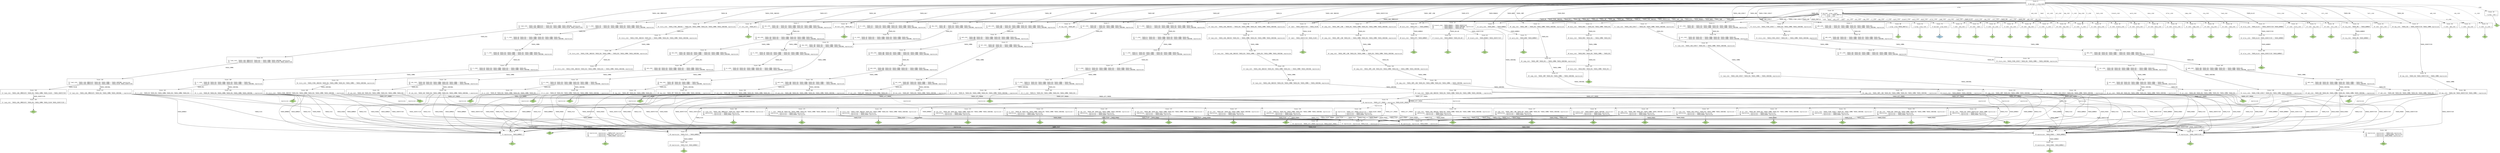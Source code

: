 // Generated by GNU Bison 3.8.2.
// Report bugs to <bug-bison@gnu.org>.
// Home page: <https://www.gnu.org/software/bison/>.

digraph "Step1/asm_parser.y"
{
  node [fontname = courier, shape = box, colorscheme = paired6]
  edge [fontname = courier]

  0 [label="State 0\n\l  0 $accept: • prog $end\l"]
  0 -> 1 [style=solid label="TOKEN_ADD"]
  0 -> 2 [style=solid label="TOKEN_SUB"]
  0 -> 3 [style=solid label="TOKEN_OR"]
  0 -> 4 [style=solid label="TOKEN_AND"]
  0 -> 5 [style=solid label="TOKEN_NOT"]
  0 -> 6 [style=solid label="TOKEN_XOR"]
  0 -> 7 [style=solid label="TOKEN_CMP"]
  0 -> 8 [style=solid label="TOKEN_RR"]
  0 -> 9 [style=solid label="TOKEN_RL"]
  0 -> 10 [style=solid label="TOKEN_BRANCH"]
  0 -> 11 [style=solid label="TOKEN_JUMP"]
  0 -> 12 [style=solid label="TOKEN_JUMP_LINK"]
  0 -> 13 [style=solid label="TOKEN_MOVE"]
  0 -> 14 [style=solid label="TOKEN_LOAD_DIRECT"]
  0 -> 15 [style=solid label="TOKEN_LOAD_IMMEDIATE"]
  0 -> 16 [style=solid label="TOKEN_LOAD_INDEXED"]
  0 -> 17 [style=solid label="TOKEN_STORE_DIRECT"]
  0 -> 18 [style=solid label="TOKEN_STORE_INDEXED"]
  0 -> 19 [style=solid label="TOKEN_RETI"]
  0 -> 20 [style=solid label="TOKEN_HALT"]
  0 -> 21 [style=solid label="TOKEN_NOP"]
  0 -> 22 [style=solid label="TOKEN_IDENTIFIER"]
  0 -> 23 [style=solid label="TOKEN_BYTE"]
  0 -> 24 [style=solid label="TOKEN_WORD"]
  0 -> 25 [style=solid label="TOKEN_ALLOC"]
  0 -> 26 [style=solid label="TOKEN_ORG"]
  0 -> 27 [style=solid label="TOKEN_EQU"]
  0 -> 28 [style=dashed label="prog"]
  0 -> 29 [style=dashed label="stmt"]
  0 -> 30 [style=dashed label="add_stmt"]
  0 -> 31 [style=dashed label="sub_stmt"]
  0 -> 32 [style=dashed label="or_stmt"]
  0 -> 33 [style=dashed label="and_stmt"]
  0 -> 34 [style=dashed label="xor_stmt"]
  0 -> 35 [style=dashed label="not_stmt"]
  0 -> 36 [style=dashed label="cmp_stmt"]
  0 -> 37 [style=dashed label="rr_stmt"]
  0 -> 38 [style=dashed label="rl_stmt"]
  0 -> 39 [style=dashed label="branch_stmt"]
  0 -> 40 [style=dashed label="move_stmt"]
  0 -> 41 [style=dashed label="jump_stmt"]
  0 -> 42 [style=dashed label="load_stmt"]
  0 -> 43 [style=dashed label="store_stmt"]
  0 -> 44 [style=dashed label="reti_stmt"]
  0 -> 45 [style=dashed label="halt_stmt"]
  0 -> 46 [style=dashed label="nop_stmt"]
  0 -> 47 [style=dashed label="byte_stmt"]
  0 -> 48 [style=dashed label="word_stmt"]
  0 -> 49 [style=dashed label="alloc_stmt"]
  0 -> 50 [style=dashed label="org_stmt"]
  0 -> 51 [style=dashed label="equ_stmt"]
  0 -> 52 [style=dashed label="label"]
  1 [label="State 1\n\l 27 add_stmt: TOKEN_ADD • TOKEN_REG TOKEN_COMMA TOKEN_REG TOKEN_COMMA TOKEN_REG\l 28         | TOKEN_ADD • TOKEN_REG TOKEN_COMMA TOKEN_REG TOKEN_COMMA TOKEN_CARDINAL expression\l"]
  1 -> 53 [style=solid label="TOKEN_REG"]
  2 [label="State 2\n\l 29 sub_stmt: TOKEN_SUB • TOKEN_REG TOKEN_COMMA TOKEN_REG TOKEN_COMMA TOKEN_REG\l 30         | TOKEN_SUB • TOKEN_REG TOKEN_COMMA TOKEN_REG TOKEN_COMMA TOKEN_CARDINAL expression\l"]
  2 -> 54 [style=solid label="TOKEN_REG"]
  3 [label="State 3\n\l 31 or_stmt: TOKEN_OR • TOKEN_REG TOKEN_COMMA TOKEN_REG TOKEN_COMMA TOKEN_REG\l 32        | TOKEN_OR • TOKEN_REG TOKEN_COMMA TOKEN_REG TOKEN_COMMA TOKEN_CARDINAL expression\l"]
  3 -> 55 [style=solid label="TOKEN_REG"]
  4 [label="State 4\n\l 33 and_stmt: TOKEN_AND • TOKEN_REG TOKEN_COMMA TOKEN_REG TOKEN_COMMA TOKEN_REG\l 34         | TOKEN_AND • TOKEN_REG TOKEN_COMMA TOKEN_REG TOKEN_COMMA TOKEN_CARDINAL expression\l"]
  4 -> 56 [style=solid label="TOKEN_REG"]
  5 [label="State 5\n\l 37 not_stmt: TOKEN_NOT • TOKEN_REG TOKEN_COMMA TOKEN_REG\l 38         | TOKEN_NOT • TOKEN_REG TOKEN_COMMA TOKEN_CARDINAL expression\l"]
  5 -> 57 [style=solid label="TOKEN_REG"]
  6 [label="State 6\n\l 35 xor_stmt: TOKEN_XOR • TOKEN_REG TOKEN_COMMA TOKEN_REG TOKEN_COMMA TOKEN_REG\l 36         | TOKEN_XOR • TOKEN_REG TOKEN_COMMA TOKEN_REG TOKEN_COMMA TOKEN_CARDINAL expression\l"]
  6 -> 58 [style=solid label="TOKEN_REG"]
  7 [label="State 7\n\l 39 cmp_stmt: TOKEN_CMP • TOKEN_REG TOKEN_COMMA TOKEN_REG\l 40         | TOKEN_CMP • TOKEN_REG TOKEN_COMMA TOKEN_CARDINAL expression\l"]
  7 -> 59 [style=solid label="TOKEN_REG"]
  8 [label="State 8\n\l 41 rr_stmt: TOKEN_RR • TOKEN_REG TOKEN_COMMA TOKEN_REG TOKEN_COMMA TOKEN_REG\l 42        | TOKEN_RR • TOKEN_REG TOKEN_COMMA TOKEN_REG TOKEN_COMMA TOKEN_CARDINAL expression\l"]
  8 -> 60 [style=solid label="TOKEN_REG"]
  9 [label="State 9\n\l 43 rl_stmt: TOKEN_RL • TOKEN_REG TOKEN_COMMA TOKEN_REG TOKEN_COMMA TOKEN_REG\l 44        | TOKEN_RL • TOKEN_REG TOKEN_COMMA TOKEN_REG TOKEN_COMMA TOKEN_CARDINAL expression\l"]
  9 -> 61 [style=solid label="TOKEN_REG"]
  10 [label="State 10\n\l 45 branch_stmt: TOKEN_BRANCH • TOKEN_IDENTIFIER\l 46            | TOKEN_BRANCH • TOKEN_CARDINAL expression\l 47            | TOKEN_BRANCH • TOKEN_DOLLAR\l"]
  10 -> 62 [style=solid label="TOKEN_IDENTIFIER"]
  10 -> 63 [style=solid label="TOKEN_CARDINAL"]
  10 -> 64 [style=solid label="TOKEN_DOLLAR"]
  11 [label="State 11\n\l 49 jump_stmt: TOKEN_JUMP • TOKEN_REG TOKEN_COMMA TOKEN_CARDINAL expression\l"]
  11 -> 65 [style=solid label="TOKEN_REG"]
  12 [label="State 12\n\l 50 jump_stmt: TOKEN_JUMP_LINK • TOKEN_REG TOKEN_COMMA TOKEN_REG TOKEN_COMMA TOKEN_CARDINAL expression\l"]
  12 -> 66 [style=solid label="TOKEN_REG"]
  13 [label="State 13\n\l 48 move_stmt: TOKEN_MOVE • TOKEN_REG TOKEN_COMMA TOKEN_REG\l"]
  13 -> 67 [style=solid label="TOKEN_REG"]
  14 [label="State 14\n\l 51 load_stmt: TOKEN_LOAD_DIRECT • TOKEN_REG TOKEN_COMMA TOKEN_CARDINAL expression\l"]
  14 -> 68 [style=solid label="TOKEN_REG"]
  15 [label="State 15\n\l 52 load_stmt: TOKEN_LOAD_IMMEDIATE • TOKEN_REG TOKEN_COMMA TOKEN_CARDINAL expression\l 53          | TOKEN_LOAD_IMMEDIATE • TOKEN_REG TOKEN_COMMA TOKEN_COLON TOKEN_IDENTIFIER\l"]
  15 -> 69 [style=solid label="TOKEN_REG"]
  16 [label="State 16\n\l 54 load_stmt: TOKEN_LOAD_INDEXED • TOKEN_REG TOKEN_COMMA TOKEN_REG TOKEN_COMMA TOKEN_CARDINAL expression\l"]
  16 -> 70 [style=solid label="TOKEN_REG"]
  17 [label="State 17\n\l 55 store_stmt: TOKEN_STORE_DIRECT • TOKEN_REG TOKEN_COMMA TOKEN_CARDINAL expression\l"]
  17 -> 71 [style=solid label="TOKEN_REG"]
  18 [label="State 18\n\l 56 store_stmt: TOKEN_STORE_INDEXED • TOKEN_REG TOKEN_COMMA TOKEN_REG TOKEN_COMMA TOKEN_CARDINAL expression\l"]
  18 -> 72 [style=solid label="TOKEN_REG"]
  19 [label="State 19\n\l 57 reti_stmt: TOKEN_RETI •\l"]
  19 -> "19R57" [style=solid]
 "19R57" [label="R57", fillcolor=3, shape=diamond, style=filled]
  20 [label="State 20\n\l 58 halt_stmt: TOKEN_HALT •\l"]
  20 -> "20R58" [style=solid]
 "20R58" [label="R58", fillcolor=3, shape=diamond, style=filled]
  21 [label="State 21\n\l 59 nop_stmt: TOKEN_NOP •\l"]
  21 -> "21R59" [style=solid]
 "21R59" [label="R59", fillcolor=3, shape=diamond, style=filled]
  22 [label="State 22\n\l 65 label: TOKEN_IDENTIFIER • TOKEN_COLON\l"]
  22 -> 73 [style=solid label="TOKEN_COLON"]
  23 [label="State 23\n\l 60 byte_stmt: TOKEN_BYTE • TOKEN_NUMBER\l"]
  23 -> 74 [style=solid label="TOKEN_NUMBER"]
  24 [label="State 24\n\l 61 word_stmt: TOKEN_WORD • TOKEN_NUMBER\l"]
  24 -> 75 [style=solid label="TOKEN_NUMBER"]
  25 [label="State 25\n\l 62 alloc_stmt: TOKEN_ALLOC • TOKEN_IDENTIFIER TOKEN_NUMBER\l"]
  25 -> 76 [style=solid label="TOKEN_IDENTIFIER"]
  26 [label="State 26\n\l 63 org_stmt: TOKEN_ORG • TOKEN_NUMBER\l"]
  26 -> 77 [style=solid label="TOKEN_NUMBER"]
  27 [label="State 27\n\l 64 equ_stmt: TOKEN_EQU • TOKEN_IDENTIFIER TOKEN_COMMA expression\l"]
  27 -> 78 [style=solid label="TOKEN_IDENTIFIER"]
  28 [label="State 28\n\l  0 $accept: prog • $end\l  1 prog: prog • TOKEN_ENDFILE\l  2     | prog • stmt\l"]
  28 -> 79 [style=solid label="$end"]
  28 -> 1 [style=solid label="TOKEN_ADD"]
  28 -> 2 [style=solid label="TOKEN_SUB"]
  28 -> 3 [style=solid label="TOKEN_OR"]
  28 -> 4 [style=solid label="TOKEN_AND"]
  28 -> 5 [style=solid label="TOKEN_NOT"]
  28 -> 6 [style=solid label="TOKEN_XOR"]
  28 -> 7 [style=solid label="TOKEN_CMP"]
  28 -> 8 [style=solid label="TOKEN_RR"]
  28 -> 9 [style=solid label="TOKEN_RL"]
  28 -> 10 [style=solid label="TOKEN_BRANCH"]
  28 -> 11 [style=solid label="TOKEN_JUMP"]
  28 -> 12 [style=solid label="TOKEN_JUMP_LINK"]
  28 -> 13 [style=solid label="TOKEN_MOVE"]
  28 -> 14 [style=solid label="TOKEN_LOAD_DIRECT"]
  28 -> 15 [style=solid label="TOKEN_LOAD_IMMEDIATE"]
  28 -> 16 [style=solid label="TOKEN_LOAD_INDEXED"]
  28 -> 17 [style=solid label="TOKEN_STORE_DIRECT"]
  28 -> 18 [style=solid label="TOKEN_STORE_INDEXED"]
  28 -> 19 [style=solid label="TOKEN_RETI"]
  28 -> 20 [style=solid label="TOKEN_HALT"]
  28 -> 21 [style=solid label="TOKEN_NOP"]
  28 -> 22 [style=solid label="TOKEN_IDENTIFIER"]
  28 -> 80 [style=solid label="TOKEN_ENDFILE"]
  28 -> 23 [style=solid label="TOKEN_BYTE"]
  28 -> 24 [style=solid label="TOKEN_WORD"]
  28 -> 25 [style=solid label="TOKEN_ALLOC"]
  28 -> 26 [style=solid label="TOKEN_ORG"]
  28 -> 27 [style=solid label="TOKEN_EQU"]
  28 -> 81 [style=dashed label="stmt"]
  28 -> 30 [style=dashed label="add_stmt"]
  28 -> 31 [style=dashed label="sub_stmt"]
  28 -> 32 [style=dashed label="or_stmt"]
  28 -> 33 [style=dashed label="and_stmt"]
  28 -> 34 [style=dashed label="xor_stmt"]
  28 -> 35 [style=dashed label="not_stmt"]
  28 -> 36 [style=dashed label="cmp_stmt"]
  28 -> 37 [style=dashed label="rr_stmt"]
  28 -> 38 [style=dashed label="rl_stmt"]
  28 -> 39 [style=dashed label="branch_stmt"]
  28 -> 40 [style=dashed label="move_stmt"]
  28 -> 41 [style=dashed label="jump_stmt"]
  28 -> 42 [style=dashed label="load_stmt"]
  28 -> 43 [style=dashed label="store_stmt"]
  28 -> 44 [style=dashed label="reti_stmt"]
  28 -> 45 [style=dashed label="halt_stmt"]
  28 -> 46 [style=dashed label="nop_stmt"]
  28 -> 47 [style=dashed label="byte_stmt"]
  28 -> 48 [style=dashed label="word_stmt"]
  28 -> 49 [style=dashed label="alloc_stmt"]
  28 -> 50 [style=dashed label="org_stmt"]
  28 -> 51 [style=dashed label="equ_stmt"]
  28 -> 52 [style=dashed label="label"]
  29 [label="State 29\n\l  3 prog: stmt •\l"]
  29 -> "29R3" [style=solid]
 "29R3" [label="R3", fillcolor=3, shape=diamond, style=filled]
  30 [label="State 30\n\l  4 stmt: add_stmt •\l"]
  30 -> "30R4" [style=solid]
 "30R4" [label="R4", fillcolor=3, shape=diamond, style=filled]
  31 [label="State 31\n\l  5 stmt: sub_stmt •\l"]
  31 -> "31R5" [style=solid]
 "31R5" [label="R5", fillcolor=3, shape=diamond, style=filled]
  32 [label="State 32\n\l  6 stmt: or_stmt •\l"]
  32 -> "32R6" [style=solid]
 "32R6" [label="R6", fillcolor=3, shape=diamond, style=filled]
  33 [label="State 33\n\l  7 stmt: and_stmt •\l"]
  33 -> "33R7" [style=solid]
 "33R7" [label="R7", fillcolor=3, shape=diamond, style=filled]
  34 [label="State 34\n\l  9 stmt: xor_stmt •\l"]
  34 -> "34R9" [style=solid]
 "34R9" [label="R9", fillcolor=3, shape=diamond, style=filled]
  35 [label="State 35\n\l  8 stmt: not_stmt •\l"]
  35 -> "35R8" [style=solid]
 "35R8" [label="R8", fillcolor=3, shape=diamond, style=filled]
  36 [label="State 36\n\l 10 stmt: cmp_stmt •\l"]
  36 -> "36R10" [style=solid]
 "36R10" [label="R10", fillcolor=3, shape=diamond, style=filled]
  37 [label="State 37\n\l 11 stmt: rr_stmt •\l"]
  37 -> "37R11" [style=solid]
 "37R11" [label="R11", fillcolor=3, shape=diamond, style=filled]
  38 [label="State 38\n\l 12 stmt: rl_stmt •\l"]
  38 -> "38R12" [style=solid]
 "38R12" [label="R12", fillcolor=3, shape=diamond, style=filled]
  39 [label="State 39\n\l 13 stmt: branch_stmt •\l"]
  39 -> "39R13" [style=solid]
 "39R13" [label="R13", fillcolor=3, shape=diamond, style=filled]
  40 [label="State 40\n\l 14 stmt: move_stmt •\l"]
  40 -> "40R14" [style=solid]
 "40R14" [label="R14", fillcolor=3, shape=diamond, style=filled]
  41 [label="State 41\n\l 15 stmt: jump_stmt •\l"]
  41 -> "41R15" [style=solid]
 "41R15" [label="R15", fillcolor=3, shape=diamond, style=filled]
  42 [label="State 42\n\l 16 stmt: load_stmt •\l"]
  42 -> "42R16" [style=solid]
 "42R16" [label="R16", fillcolor=3, shape=diamond, style=filled]
  43 [label="State 43\n\l 17 stmt: store_stmt •\l"]
  43 -> "43R17" [style=solid]
 "43R17" [label="R17", fillcolor=3, shape=diamond, style=filled]
  44 [label="State 44\n\l 18 stmt: reti_stmt •\l"]
  44 -> "44R18" [style=solid]
 "44R18" [label="R18", fillcolor=3, shape=diamond, style=filled]
  45 [label="State 45\n\l 19 stmt: halt_stmt •\l"]
  45 -> "45R19" [style=solid]
 "45R19" [label="R19", fillcolor=3, shape=diamond, style=filled]
  46 [label="State 46\n\l 20 stmt: nop_stmt •\l"]
  46 -> "46R20" [style=solid]
 "46R20" [label="R20", fillcolor=3, shape=diamond, style=filled]
  47 [label="State 47\n\l 21 stmt: byte_stmt •\l"]
  47 -> "47R21" [style=solid]
 "47R21" [label="R21", fillcolor=3, shape=diamond, style=filled]
  48 [label="State 48\n\l 22 stmt: word_stmt •\l"]
  48 -> "48R22" [style=solid]
 "48R22" [label="R22", fillcolor=3, shape=diamond, style=filled]
  49 [label="State 49\n\l 23 stmt: alloc_stmt •\l"]
  49 -> "49R23" [style=solid]
 "49R23" [label="R23", fillcolor=3, shape=diamond, style=filled]
  50 [label="State 50\n\l 24 stmt: org_stmt •\l"]
  50 -> "50R24" [style=solid]
 "50R24" [label="R24", fillcolor=3, shape=diamond, style=filled]
  51 [label="State 51\n\l 25 stmt: equ_stmt •\l"]
  51 -> "51R25" [style=solid]
 "51R25" [label="R25", fillcolor=3, shape=diamond, style=filled]
  52 [label="State 52\n\l 26 stmt: label •\l"]
  52 -> "52R26" [style=solid]
 "52R26" [label="R26", fillcolor=3, shape=diamond, style=filled]
  53 [label="State 53\n\l 27 add_stmt: TOKEN_ADD TOKEN_REG • TOKEN_COMMA TOKEN_REG TOKEN_COMMA TOKEN_REG\l 28         | TOKEN_ADD TOKEN_REG • TOKEN_COMMA TOKEN_REG TOKEN_COMMA TOKEN_CARDINAL expression\l"]
  53 -> 82 [style=solid label="TOKEN_COMMA"]
  54 [label="State 54\n\l 29 sub_stmt: TOKEN_SUB TOKEN_REG • TOKEN_COMMA TOKEN_REG TOKEN_COMMA TOKEN_REG\l 30         | TOKEN_SUB TOKEN_REG • TOKEN_COMMA TOKEN_REG TOKEN_COMMA TOKEN_CARDINAL expression\l"]
  54 -> 83 [style=solid label="TOKEN_COMMA"]
  55 [label="State 55\n\l 31 or_stmt: TOKEN_OR TOKEN_REG • TOKEN_COMMA TOKEN_REG TOKEN_COMMA TOKEN_REG\l 32        | TOKEN_OR TOKEN_REG • TOKEN_COMMA TOKEN_REG TOKEN_COMMA TOKEN_CARDINAL expression\l"]
  55 -> 84 [style=solid label="TOKEN_COMMA"]
  56 [label="State 56\n\l 33 and_stmt: TOKEN_AND TOKEN_REG • TOKEN_COMMA TOKEN_REG TOKEN_COMMA TOKEN_REG\l 34         | TOKEN_AND TOKEN_REG • TOKEN_COMMA TOKEN_REG TOKEN_COMMA TOKEN_CARDINAL expression\l"]
  56 -> 85 [style=solid label="TOKEN_COMMA"]
  57 [label="State 57\n\l 37 not_stmt: TOKEN_NOT TOKEN_REG • TOKEN_COMMA TOKEN_REG\l 38         | TOKEN_NOT TOKEN_REG • TOKEN_COMMA TOKEN_CARDINAL expression\l"]
  57 -> 86 [style=solid label="TOKEN_COMMA"]
  58 [label="State 58\n\l 35 xor_stmt: TOKEN_XOR TOKEN_REG • TOKEN_COMMA TOKEN_REG TOKEN_COMMA TOKEN_REG\l 36         | TOKEN_XOR TOKEN_REG • TOKEN_COMMA TOKEN_REG TOKEN_COMMA TOKEN_CARDINAL expression\l"]
  58 -> 87 [style=solid label="TOKEN_COMMA"]
  59 [label="State 59\n\l 39 cmp_stmt: TOKEN_CMP TOKEN_REG • TOKEN_COMMA TOKEN_REG\l 40         | TOKEN_CMP TOKEN_REG • TOKEN_COMMA TOKEN_CARDINAL expression\l"]
  59 -> 88 [style=solid label="TOKEN_COMMA"]
  60 [label="State 60\n\l 41 rr_stmt: TOKEN_RR TOKEN_REG • TOKEN_COMMA TOKEN_REG TOKEN_COMMA TOKEN_REG\l 42        | TOKEN_RR TOKEN_REG • TOKEN_COMMA TOKEN_REG TOKEN_COMMA TOKEN_CARDINAL expression\l"]
  60 -> 89 [style=solid label="TOKEN_COMMA"]
  61 [label="State 61\n\l 43 rl_stmt: TOKEN_RL TOKEN_REG • TOKEN_COMMA TOKEN_REG TOKEN_COMMA TOKEN_REG\l 44        | TOKEN_RL TOKEN_REG • TOKEN_COMMA TOKEN_REG TOKEN_COMMA TOKEN_CARDINAL expression\l"]
  61 -> 90 [style=solid label="TOKEN_COMMA"]
  62 [label="State 62\n\l 45 branch_stmt: TOKEN_BRANCH TOKEN_IDENTIFIER •\l"]
  62 -> "62R45" [style=solid]
 "62R45" [label="R45", fillcolor=3, shape=diamond, style=filled]
  63 [label="State 63\n\l 46 branch_stmt: TOKEN_BRANCH TOKEN_CARDINAL • expression\l"]
  63 -> 91 [style=solid label="TOKEN_NUMBER"]
  63 -> 92 [style=solid label="TOKEN_IDENTIFIER"]
  63 -> 93 [style=solid label="TOKEN_PLUS"]
  63 -> 94 [style=solid label="TOKEN_MINUS"]
  63 -> 95 [style=solid label="TOKEN_LEFT_PAREN"]
  63 -> 96 [style=dashed label="expression"]
  64 [label="State 64\n\l 47 branch_stmt: TOKEN_BRANCH TOKEN_DOLLAR •\l"]
  64 -> "64R47" [style=solid]
 "64R47" [label="R47", fillcolor=3, shape=diamond, style=filled]
  65 [label="State 65\n\l 49 jump_stmt: TOKEN_JUMP TOKEN_REG • TOKEN_COMMA TOKEN_CARDINAL expression\l"]
  65 -> 97 [style=solid label="TOKEN_COMMA"]
  66 [label="State 66\n\l 50 jump_stmt: TOKEN_JUMP_LINK TOKEN_REG • TOKEN_COMMA TOKEN_REG TOKEN_COMMA TOKEN_CARDINAL expression\l"]
  66 -> 98 [style=solid label="TOKEN_COMMA"]
  67 [label="State 67\n\l 48 move_stmt: TOKEN_MOVE TOKEN_REG • TOKEN_COMMA TOKEN_REG\l"]
  67 -> 99 [style=solid label="TOKEN_COMMA"]
  68 [label="State 68\n\l 51 load_stmt: TOKEN_LOAD_DIRECT TOKEN_REG • TOKEN_COMMA TOKEN_CARDINAL expression\l"]
  68 -> 100 [style=solid label="TOKEN_COMMA"]
  69 [label="State 69\n\l 52 load_stmt: TOKEN_LOAD_IMMEDIATE TOKEN_REG • TOKEN_COMMA TOKEN_CARDINAL expression\l 53          | TOKEN_LOAD_IMMEDIATE TOKEN_REG • TOKEN_COMMA TOKEN_COLON TOKEN_IDENTIFIER\l"]
  69 -> 101 [style=solid label="TOKEN_COMMA"]
  70 [label="State 70\n\l 54 load_stmt: TOKEN_LOAD_INDEXED TOKEN_REG • TOKEN_COMMA TOKEN_REG TOKEN_COMMA TOKEN_CARDINAL expression\l"]
  70 -> 102 [style=solid label="TOKEN_COMMA"]
  71 [label="State 71\n\l 55 store_stmt: TOKEN_STORE_DIRECT TOKEN_REG • TOKEN_COMMA TOKEN_CARDINAL expression\l"]
  71 -> 103 [style=solid label="TOKEN_COMMA"]
  72 [label="State 72\n\l 56 store_stmt: TOKEN_STORE_INDEXED TOKEN_REG • TOKEN_COMMA TOKEN_REG TOKEN_COMMA TOKEN_CARDINAL expression\l"]
  72 -> 104 [style=solid label="TOKEN_COMMA"]
  73 [label="State 73\n\l 65 label: TOKEN_IDENTIFIER TOKEN_COLON •\l"]
  73 -> "73R65" [style=solid]
 "73R65" [label="R65", fillcolor=3, shape=diamond, style=filled]
  74 [label="State 74\n\l 60 byte_stmt: TOKEN_BYTE TOKEN_NUMBER •\l"]
  74 -> "74R60" [style=solid]
 "74R60" [label="R60", fillcolor=3, shape=diamond, style=filled]
  75 [label="State 75\n\l 61 word_stmt: TOKEN_WORD TOKEN_NUMBER •\l"]
  75 -> "75R61" [style=solid]
 "75R61" [label="R61", fillcolor=3, shape=diamond, style=filled]
  76 [label="State 76\n\l 62 alloc_stmt: TOKEN_ALLOC TOKEN_IDENTIFIER • TOKEN_NUMBER\l"]
  76 -> 105 [style=solid label="TOKEN_NUMBER"]
  77 [label="State 77\n\l 63 org_stmt: TOKEN_ORG TOKEN_NUMBER •\l"]
  77 -> "77R63" [style=solid]
 "77R63" [label="R63", fillcolor=3, shape=diamond, style=filled]
  78 [label="State 78\n\l 64 equ_stmt: TOKEN_EQU TOKEN_IDENTIFIER • TOKEN_COMMA expression\l"]
  78 -> 106 [style=solid label="TOKEN_COMMA"]
  79 [label="State 79\n\l  0 $accept: prog $end •\l"]
  79 -> "79R0" [style=solid]
 "79R0" [label="Acc", fillcolor=1, shape=diamond, style=filled]
  80 [label="State 80\n\l  1 prog: prog TOKEN_ENDFILE •\l"]
  80 -> "80R1" [style=solid]
 "80R1" [label="R1", fillcolor=3, shape=diamond, style=filled]
  81 [label="State 81\n\l  2 prog: prog stmt •\l"]
  81 -> "81R2" [style=solid]
 "81R2" [label="R2", fillcolor=3, shape=diamond, style=filled]
  82 [label="State 82\n\l 27 add_stmt: TOKEN_ADD TOKEN_REG TOKEN_COMMA • TOKEN_REG TOKEN_COMMA TOKEN_REG\l 28         | TOKEN_ADD TOKEN_REG TOKEN_COMMA • TOKEN_REG TOKEN_COMMA TOKEN_CARDINAL expression\l"]
  82 -> 107 [style=solid label="TOKEN_REG"]
  83 [label="State 83\n\l 29 sub_stmt: TOKEN_SUB TOKEN_REG TOKEN_COMMA • TOKEN_REG TOKEN_COMMA TOKEN_REG\l 30         | TOKEN_SUB TOKEN_REG TOKEN_COMMA • TOKEN_REG TOKEN_COMMA TOKEN_CARDINAL expression\l"]
  83 -> 108 [style=solid label="TOKEN_REG"]
  84 [label="State 84\n\l 31 or_stmt: TOKEN_OR TOKEN_REG TOKEN_COMMA • TOKEN_REG TOKEN_COMMA TOKEN_REG\l 32        | TOKEN_OR TOKEN_REG TOKEN_COMMA • TOKEN_REG TOKEN_COMMA TOKEN_CARDINAL expression\l"]
  84 -> 109 [style=solid label="TOKEN_REG"]
  85 [label="State 85\n\l 33 and_stmt: TOKEN_AND TOKEN_REG TOKEN_COMMA • TOKEN_REG TOKEN_COMMA TOKEN_REG\l 34         | TOKEN_AND TOKEN_REG TOKEN_COMMA • TOKEN_REG TOKEN_COMMA TOKEN_CARDINAL expression\l"]
  85 -> 110 [style=solid label="TOKEN_REG"]
  86 [label="State 86\n\l 37 not_stmt: TOKEN_NOT TOKEN_REG TOKEN_COMMA • TOKEN_REG\l 38         | TOKEN_NOT TOKEN_REG TOKEN_COMMA • TOKEN_CARDINAL expression\l"]
  86 -> 111 [style=solid label="TOKEN_REG"]
  86 -> 112 [style=solid label="TOKEN_CARDINAL"]
  87 [label="State 87\n\l 35 xor_stmt: TOKEN_XOR TOKEN_REG TOKEN_COMMA • TOKEN_REG TOKEN_COMMA TOKEN_REG\l 36         | TOKEN_XOR TOKEN_REG TOKEN_COMMA • TOKEN_REG TOKEN_COMMA TOKEN_CARDINAL expression\l"]
  87 -> 113 [style=solid label="TOKEN_REG"]
  88 [label="State 88\n\l 39 cmp_stmt: TOKEN_CMP TOKEN_REG TOKEN_COMMA • TOKEN_REG\l 40         | TOKEN_CMP TOKEN_REG TOKEN_COMMA • TOKEN_CARDINAL expression\l"]
  88 -> 114 [style=solid label="TOKEN_REG"]
  88 -> 115 [style=solid label="TOKEN_CARDINAL"]
  89 [label="State 89\n\l 41 rr_stmt: TOKEN_RR TOKEN_REG TOKEN_COMMA • TOKEN_REG TOKEN_COMMA TOKEN_REG\l 42        | TOKEN_RR TOKEN_REG TOKEN_COMMA • TOKEN_REG TOKEN_COMMA TOKEN_CARDINAL expression\l"]
  89 -> 116 [style=solid label="TOKEN_REG"]
  90 [label="State 90\n\l 43 rl_stmt: TOKEN_RL TOKEN_REG TOKEN_COMMA • TOKEN_REG TOKEN_COMMA TOKEN_REG\l 44        | TOKEN_RL TOKEN_REG TOKEN_COMMA • TOKEN_REG TOKEN_COMMA TOKEN_CARDINAL expression\l"]
  90 -> 117 [style=solid label="TOKEN_REG"]
  91 [label="State 91\n\l 71 expression: TOKEN_NUMBER •\l"]
  91 -> "91R71" [style=solid]
 "91R71" [label="R71", fillcolor=3, shape=diamond, style=filled]
  92 [label="State 92\n\l 72 expression: TOKEN_IDENTIFIER •\l"]
  92 -> "92R72" [style=solid]
 "92R72" [label="R72", fillcolor=3, shape=diamond, style=filled]
  93 [label="State 93\n\l 69 expression: TOKEN_PLUS • TOKEN_NUMBER\l"]
  93 -> 118 [style=solid label="TOKEN_NUMBER"]
  94 [label="State 94\n\l 70 expression: TOKEN_MINUS • TOKEN_NUMBER\l"]
  94 -> 119 [style=solid label="TOKEN_NUMBER"]
  95 [label="State 95\n\l 66 expression: TOKEN_LEFT_PAREN • expression TOKEN_RIGHT_PAREN\l"]
  95 -> 91 [style=solid label="TOKEN_NUMBER"]
  95 -> 92 [style=solid label="TOKEN_IDENTIFIER"]
  95 -> 93 [style=solid label="TOKEN_PLUS"]
  95 -> 94 [style=solid label="TOKEN_MINUS"]
  95 -> 95 [style=solid label="TOKEN_LEFT_PAREN"]
  95 -> 120 [style=dashed label="expression"]
  96 [label="State 96\n\l 46 branch_stmt: TOKEN_BRANCH TOKEN_CARDINAL expression •\l 67 expression: expression • TOKEN_PLUS expression\l 68           | expression • TOKEN_MINUS expression\l"]
  96 -> 121 [style=solid label="TOKEN_PLUS"]
  96 -> 122 [style=solid label="TOKEN_MINUS"]
  96 -> "96R46" [style=solid]
 "96R46" [label="R46", fillcolor=3, shape=diamond, style=filled]
  97 [label="State 97\n\l 49 jump_stmt: TOKEN_JUMP TOKEN_REG TOKEN_COMMA • TOKEN_CARDINAL expression\l"]
  97 -> 123 [style=solid label="TOKEN_CARDINAL"]
  98 [label="State 98\n\l 50 jump_stmt: TOKEN_JUMP_LINK TOKEN_REG TOKEN_COMMA • TOKEN_REG TOKEN_COMMA TOKEN_CARDINAL expression\l"]
  98 -> 124 [style=solid label="TOKEN_REG"]
  99 [label="State 99\n\l 48 move_stmt: TOKEN_MOVE TOKEN_REG TOKEN_COMMA • TOKEN_REG\l"]
  99 -> 125 [style=solid label="TOKEN_REG"]
  100 [label="State 100\n\l 51 load_stmt: TOKEN_LOAD_DIRECT TOKEN_REG TOKEN_COMMA • TOKEN_CARDINAL expression\l"]
  100 -> 126 [style=solid label="TOKEN_CARDINAL"]
  101 [label="State 101\n\l 52 load_stmt: TOKEN_LOAD_IMMEDIATE TOKEN_REG TOKEN_COMMA • TOKEN_CARDINAL expression\l 53          | TOKEN_LOAD_IMMEDIATE TOKEN_REG TOKEN_COMMA • TOKEN_COLON TOKEN_IDENTIFIER\l"]
  101 -> 127 [style=solid label="TOKEN_CARDINAL"]
  101 -> 128 [style=solid label="TOKEN_COLON"]
  102 [label="State 102\n\l 54 load_stmt: TOKEN_LOAD_INDEXED TOKEN_REG TOKEN_COMMA • TOKEN_REG TOKEN_COMMA TOKEN_CARDINAL expression\l"]
  102 -> 129 [style=solid label="TOKEN_REG"]
  103 [label="State 103\n\l 55 store_stmt: TOKEN_STORE_DIRECT TOKEN_REG TOKEN_COMMA • TOKEN_CARDINAL expression\l"]
  103 -> 130 [style=solid label="TOKEN_CARDINAL"]
  104 [label="State 104\n\l 56 store_stmt: TOKEN_STORE_INDEXED TOKEN_REG TOKEN_COMMA • TOKEN_REG TOKEN_COMMA TOKEN_CARDINAL expression\l"]
  104 -> 131 [style=solid label="TOKEN_REG"]
  105 [label="State 105\n\l 62 alloc_stmt: TOKEN_ALLOC TOKEN_IDENTIFIER TOKEN_NUMBER •\l"]
  105 -> "105R62" [style=solid]
 "105R62" [label="R62", fillcolor=3, shape=diamond, style=filled]
  106 [label="State 106\n\l 64 equ_stmt: TOKEN_EQU TOKEN_IDENTIFIER TOKEN_COMMA • expression\l"]
  106 -> 91 [style=solid label="TOKEN_NUMBER"]
  106 -> 92 [style=solid label="TOKEN_IDENTIFIER"]
  106 -> 93 [style=solid label="TOKEN_PLUS"]
  106 -> 94 [style=solid label="TOKEN_MINUS"]
  106 -> 95 [style=solid label="TOKEN_LEFT_PAREN"]
  106 -> 132 [style=dashed label="expression"]
  107 [label="State 107\n\l 27 add_stmt: TOKEN_ADD TOKEN_REG TOKEN_COMMA TOKEN_REG • TOKEN_COMMA TOKEN_REG\l 28         | TOKEN_ADD TOKEN_REG TOKEN_COMMA TOKEN_REG • TOKEN_COMMA TOKEN_CARDINAL expression\l"]
  107 -> 133 [style=solid label="TOKEN_COMMA"]
  108 [label="State 108\n\l 29 sub_stmt: TOKEN_SUB TOKEN_REG TOKEN_COMMA TOKEN_REG • TOKEN_COMMA TOKEN_REG\l 30         | TOKEN_SUB TOKEN_REG TOKEN_COMMA TOKEN_REG • TOKEN_COMMA TOKEN_CARDINAL expression\l"]
  108 -> 134 [style=solid label="TOKEN_COMMA"]
  109 [label="State 109\n\l 31 or_stmt: TOKEN_OR TOKEN_REG TOKEN_COMMA TOKEN_REG • TOKEN_COMMA TOKEN_REG\l 32        | TOKEN_OR TOKEN_REG TOKEN_COMMA TOKEN_REG • TOKEN_COMMA TOKEN_CARDINAL expression\l"]
  109 -> 135 [style=solid label="TOKEN_COMMA"]
  110 [label="State 110\n\l 33 and_stmt: TOKEN_AND TOKEN_REG TOKEN_COMMA TOKEN_REG • TOKEN_COMMA TOKEN_REG\l 34         | TOKEN_AND TOKEN_REG TOKEN_COMMA TOKEN_REG • TOKEN_COMMA TOKEN_CARDINAL expression\l"]
  110 -> 136 [style=solid label="TOKEN_COMMA"]
  111 [label="State 111\n\l 37 not_stmt: TOKEN_NOT TOKEN_REG TOKEN_COMMA TOKEN_REG •\l"]
  111 -> "111R37" [style=solid]
 "111R37" [label="R37", fillcolor=3, shape=diamond, style=filled]
  112 [label="State 112\n\l 38 not_stmt: TOKEN_NOT TOKEN_REG TOKEN_COMMA TOKEN_CARDINAL • expression\l"]
  112 -> 91 [style=solid label="TOKEN_NUMBER"]
  112 -> 92 [style=solid label="TOKEN_IDENTIFIER"]
  112 -> 93 [style=solid label="TOKEN_PLUS"]
  112 -> 94 [style=solid label="TOKEN_MINUS"]
  112 -> 95 [style=solid label="TOKEN_LEFT_PAREN"]
  112 -> 137 [style=dashed label="expression"]
  113 [label="State 113\n\l 35 xor_stmt: TOKEN_XOR TOKEN_REG TOKEN_COMMA TOKEN_REG • TOKEN_COMMA TOKEN_REG\l 36         | TOKEN_XOR TOKEN_REG TOKEN_COMMA TOKEN_REG • TOKEN_COMMA TOKEN_CARDINAL expression\l"]
  113 -> 138 [style=solid label="TOKEN_COMMA"]
  114 [label="State 114\n\l 39 cmp_stmt: TOKEN_CMP TOKEN_REG TOKEN_COMMA TOKEN_REG •\l"]
  114 -> "114R39" [style=solid]
 "114R39" [label="R39", fillcolor=3, shape=diamond, style=filled]
  115 [label="State 115\n\l 40 cmp_stmt: TOKEN_CMP TOKEN_REG TOKEN_COMMA TOKEN_CARDINAL • expression\l"]
  115 -> 91 [style=solid label="TOKEN_NUMBER"]
  115 -> 92 [style=solid label="TOKEN_IDENTIFIER"]
  115 -> 93 [style=solid label="TOKEN_PLUS"]
  115 -> 94 [style=solid label="TOKEN_MINUS"]
  115 -> 95 [style=solid label="TOKEN_LEFT_PAREN"]
  115 -> 139 [style=dashed label="expression"]
  116 [label="State 116\n\l 41 rr_stmt: TOKEN_RR TOKEN_REG TOKEN_COMMA TOKEN_REG • TOKEN_COMMA TOKEN_REG\l 42        | TOKEN_RR TOKEN_REG TOKEN_COMMA TOKEN_REG • TOKEN_COMMA TOKEN_CARDINAL expression\l"]
  116 -> 140 [style=solid label="TOKEN_COMMA"]
  117 [label="State 117\n\l 43 rl_stmt: TOKEN_RL TOKEN_REG TOKEN_COMMA TOKEN_REG • TOKEN_COMMA TOKEN_REG\l 44        | TOKEN_RL TOKEN_REG TOKEN_COMMA TOKEN_REG • TOKEN_COMMA TOKEN_CARDINAL expression\l"]
  117 -> 141 [style=solid label="TOKEN_COMMA"]
  118 [label="State 118\n\l 69 expression: TOKEN_PLUS TOKEN_NUMBER •\l"]
  118 -> "118R69" [style=solid]
 "118R69" [label="R69", fillcolor=3, shape=diamond, style=filled]
  119 [label="State 119\n\l 70 expression: TOKEN_MINUS TOKEN_NUMBER •\l"]
  119 -> "119R70" [style=solid]
 "119R70" [label="R70", fillcolor=3, shape=diamond, style=filled]
  120 [label="State 120\n\l 66 expression: TOKEN_LEFT_PAREN expression • TOKEN_RIGHT_PAREN\l 67           | expression • TOKEN_PLUS expression\l 68           | expression • TOKEN_MINUS expression\l"]
  120 -> 121 [style=solid label="TOKEN_PLUS"]
  120 -> 122 [style=solid label="TOKEN_MINUS"]
  120 -> 142 [style=solid label="TOKEN_RIGHT_PAREN"]
  121 [label="State 121\n\l 67 expression: expression TOKEN_PLUS • expression\l"]
  121 -> 91 [style=solid label="TOKEN_NUMBER"]
  121 -> 92 [style=solid label="TOKEN_IDENTIFIER"]
  121 -> 93 [style=solid label="TOKEN_PLUS"]
  121 -> 94 [style=solid label="TOKEN_MINUS"]
  121 -> 95 [style=solid label="TOKEN_LEFT_PAREN"]
  121 -> 143 [style=dashed label="expression"]
  122 [label="State 122\n\l 68 expression: expression TOKEN_MINUS • expression\l"]
  122 -> 91 [style=solid label="TOKEN_NUMBER"]
  122 -> 92 [style=solid label="TOKEN_IDENTIFIER"]
  122 -> 93 [style=solid label="TOKEN_PLUS"]
  122 -> 94 [style=solid label="TOKEN_MINUS"]
  122 -> 95 [style=solid label="TOKEN_LEFT_PAREN"]
  122 -> 144 [style=dashed label="expression"]
  123 [label="State 123\n\l 49 jump_stmt: TOKEN_JUMP TOKEN_REG TOKEN_COMMA TOKEN_CARDINAL • expression\l"]
  123 -> 91 [style=solid label="TOKEN_NUMBER"]
  123 -> 92 [style=solid label="TOKEN_IDENTIFIER"]
  123 -> 93 [style=solid label="TOKEN_PLUS"]
  123 -> 94 [style=solid label="TOKEN_MINUS"]
  123 -> 95 [style=solid label="TOKEN_LEFT_PAREN"]
  123 -> 145 [style=dashed label="expression"]
  124 [label="State 124\n\l 50 jump_stmt: TOKEN_JUMP_LINK TOKEN_REG TOKEN_COMMA TOKEN_REG • TOKEN_COMMA TOKEN_CARDINAL expression\l"]
  124 -> 146 [style=solid label="TOKEN_COMMA"]
  125 [label="State 125\n\l 48 move_stmt: TOKEN_MOVE TOKEN_REG TOKEN_COMMA TOKEN_REG •\l"]
  125 -> "125R48" [style=solid]
 "125R48" [label="R48", fillcolor=3, shape=diamond, style=filled]
  126 [label="State 126\n\l 51 load_stmt: TOKEN_LOAD_DIRECT TOKEN_REG TOKEN_COMMA TOKEN_CARDINAL • expression\l"]
  126 -> 91 [style=solid label="TOKEN_NUMBER"]
  126 -> 92 [style=solid label="TOKEN_IDENTIFIER"]
  126 -> 93 [style=solid label="TOKEN_PLUS"]
  126 -> 94 [style=solid label="TOKEN_MINUS"]
  126 -> 95 [style=solid label="TOKEN_LEFT_PAREN"]
  126 -> 147 [style=dashed label="expression"]
  127 [label="State 127\n\l 52 load_stmt: TOKEN_LOAD_IMMEDIATE TOKEN_REG TOKEN_COMMA TOKEN_CARDINAL • expression\l"]
  127 -> 91 [style=solid label="TOKEN_NUMBER"]
  127 -> 92 [style=solid label="TOKEN_IDENTIFIER"]
  127 -> 93 [style=solid label="TOKEN_PLUS"]
  127 -> 94 [style=solid label="TOKEN_MINUS"]
  127 -> 95 [style=solid label="TOKEN_LEFT_PAREN"]
  127 -> 148 [style=dashed label="expression"]
  128 [label="State 128\n\l 53 load_stmt: TOKEN_LOAD_IMMEDIATE TOKEN_REG TOKEN_COMMA TOKEN_COLON • TOKEN_IDENTIFIER\l"]
  128 -> 149 [style=solid label="TOKEN_IDENTIFIER"]
  129 [label="State 129\n\l 54 load_stmt: TOKEN_LOAD_INDEXED TOKEN_REG TOKEN_COMMA TOKEN_REG • TOKEN_COMMA TOKEN_CARDINAL expression\l"]
  129 -> 150 [style=solid label="TOKEN_COMMA"]
  130 [label="State 130\n\l 55 store_stmt: TOKEN_STORE_DIRECT TOKEN_REG TOKEN_COMMA TOKEN_CARDINAL • expression\l"]
  130 -> 91 [style=solid label="TOKEN_NUMBER"]
  130 -> 92 [style=solid label="TOKEN_IDENTIFIER"]
  130 -> 93 [style=solid label="TOKEN_PLUS"]
  130 -> 94 [style=solid label="TOKEN_MINUS"]
  130 -> 95 [style=solid label="TOKEN_LEFT_PAREN"]
  130 -> 151 [style=dashed label="expression"]
  131 [label="State 131\n\l 56 store_stmt: TOKEN_STORE_INDEXED TOKEN_REG TOKEN_COMMA TOKEN_REG • TOKEN_COMMA TOKEN_CARDINAL expression\l"]
  131 -> 152 [style=solid label="TOKEN_COMMA"]
  132 [label="State 132\n\l 64 equ_stmt: TOKEN_EQU TOKEN_IDENTIFIER TOKEN_COMMA expression •\l 67 expression: expression • TOKEN_PLUS expression\l 68           | expression • TOKEN_MINUS expression\l"]
  132 -> 121 [style=solid label="TOKEN_PLUS"]
  132 -> 122 [style=solid label="TOKEN_MINUS"]
  132 -> "132R64" [style=solid]
 "132R64" [label="R64", fillcolor=3, shape=diamond, style=filled]
  133 [label="State 133\n\l 27 add_stmt: TOKEN_ADD TOKEN_REG TOKEN_COMMA TOKEN_REG TOKEN_COMMA • TOKEN_REG\l 28         | TOKEN_ADD TOKEN_REG TOKEN_COMMA TOKEN_REG TOKEN_COMMA • TOKEN_CARDINAL expression\l"]
  133 -> 153 [style=solid label="TOKEN_REG"]
  133 -> 154 [style=solid label="TOKEN_CARDINAL"]
  134 [label="State 134\n\l 29 sub_stmt: TOKEN_SUB TOKEN_REG TOKEN_COMMA TOKEN_REG TOKEN_COMMA • TOKEN_REG\l 30         | TOKEN_SUB TOKEN_REG TOKEN_COMMA TOKEN_REG TOKEN_COMMA • TOKEN_CARDINAL expression\l"]
  134 -> 155 [style=solid label="TOKEN_REG"]
  134 -> 156 [style=solid label="TOKEN_CARDINAL"]
  135 [label="State 135\n\l 31 or_stmt: TOKEN_OR TOKEN_REG TOKEN_COMMA TOKEN_REG TOKEN_COMMA • TOKEN_REG\l 32        | TOKEN_OR TOKEN_REG TOKEN_COMMA TOKEN_REG TOKEN_COMMA • TOKEN_CARDINAL expression\l"]
  135 -> 157 [style=solid label="TOKEN_REG"]
  135 -> 158 [style=solid label="TOKEN_CARDINAL"]
  136 [label="State 136\n\l 33 and_stmt: TOKEN_AND TOKEN_REG TOKEN_COMMA TOKEN_REG TOKEN_COMMA • TOKEN_REG\l 34         | TOKEN_AND TOKEN_REG TOKEN_COMMA TOKEN_REG TOKEN_COMMA • TOKEN_CARDINAL expression\l"]
  136 -> 159 [style=solid label="TOKEN_REG"]
  136 -> 160 [style=solid label="TOKEN_CARDINAL"]
  137 [label="State 137\n\l 38 not_stmt: TOKEN_NOT TOKEN_REG TOKEN_COMMA TOKEN_CARDINAL expression •\l 67 expression: expression • TOKEN_PLUS expression\l 68           | expression • TOKEN_MINUS expression\l"]
  137 -> 121 [style=solid label="TOKEN_PLUS"]
  137 -> 122 [style=solid label="TOKEN_MINUS"]
  137 -> "137R38" [style=solid]
 "137R38" [label="R38", fillcolor=3, shape=diamond, style=filled]
  138 [label="State 138\n\l 35 xor_stmt: TOKEN_XOR TOKEN_REG TOKEN_COMMA TOKEN_REG TOKEN_COMMA • TOKEN_REG\l 36         | TOKEN_XOR TOKEN_REG TOKEN_COMMA TOKEN_REG TOKEN_COMMA • TOKEN_CARDINAL expression\l"]
  138 -> 161 [style=solid label="TOKEN_REG"]
  138 -> 162 [style=solid label="TOKEN_CARDINAL"]
  139 [label="State 139\n\l 40 cmp_stmt: TOKEN_CMP TOKEN_REG TOKEN_COMMA TOKEN_CARDINAL expression •\l 67 expression: expression • TOKEN_PLUS expression\l 68           | expression • TOKEN_MINUS expression\l"]
  139 -> 121 [style=solid label="TOKEN_PLUS"]
  139 -> 122 [style=solid label="TOKEN_MINUS"]
  139 -> "139R40" [style=solid]
 "139R40" [label="R40", fillcolor=3, shape=diamond, style=filled]
  140 [label="State 140\n\l 41 rr_stmt: TOKEN_RR TOKEN_REG TOKEN_COMMA TOKEN_REG TOKEN_COMMA • TOKEN_REG\l 42        | TOKEN_RR TOKEN_REG TOKEN_COMMA TOKEN_REG TOKEN_COMMA • TOKEN_CARDINAL expression\l"]
  140 -> 163 [style=solid label="TOKEN_REG"]
  140 -> 164 [style=solid label="TOKEN_CARDINAL"]
  141 [label="State 141\n\l 43 rl_stmt: TOKEN_RL TOKEN_REG TOKEN_COMMA TOKEN_REG TOKEN_COMMA • TOKEN_REG\l 44        | TOKEN_RL TOKEN_REG TOKEN_COMMA TOKEN_REG TOKEN_COMMA • TOKEN_CARDINAL expression\l"]
  141 -> 165 [style=solid label="TOKEN_REG"]
  141 -> 166 [style=solid label="TOKEN_CARDINAL"]
  142 [label="State 142\n\l 66 expression: TOKEN_LEFT_PAREN expression TOKEN_RIGHT_PAREN •\l"]
  142 -> "142R66" [style=solid]
 "142R66" [label="R66", fillcolor=3, shape=diamond, style=filled]
  143 [label="State 143\n\l 67 expression: expression • TOKEN_PLUS expression\l 67           | expression TOKEN_PLUS expression •\l 68           | expression • TOKEN_MINUS expression\l"]
  143 -> "143R67" [style=solid]
 "143R67" [label="R67", fillcolor=3, shape=diamond, style=filled]
  144 [label="State 144\n\l 67 expression: expression • TOKEN_PLUS expression\l 68           | expression • TOKEN_MINUS expression\l 68           | expression TOKEN_MINUS expression •\l"]
  144 -> "144R68" [style=solid]
 "144R68" [label="R68", fillcolor=3, shape=diamond, style=filled]
  145 [label="State 145\n\l 49 jump_stmt: TOKEN_JUMP TOKEN_REG TOKEN_COMMA TOKEN_CARDINAL expression •\l 67 expression: expression • TOKEN_PLUS expression\l 68           | expression • TOKEN_MINUS expression\l"]
  145 -> 121 [style=solid label="TOKEN_PLUS"]
  145 -> 122 [style=solid label="TOKEN_MINUS"]
  145 -> "145R49" [style=solid]
 "145R49" [label="R49", fillcolor=3, shape=diamond, style=filled]
  146 [label="State 146\n\l 50 jump_stmt: TOKEN_JUMP_LINK TOKEN_REG TOKEN_COMMA TOKEN_REG TOKEN_COMMA • TOKEN_CARDINAL expression\l"]
  146 -> 167 [style=solid label="TOKEN_CARDINAL"]
  147 [label="State 147\n\l 51 load_stmt: TOKEN_LOAD_DIRECT TOKEN_REG TOKEN_COMMA TOKEN_CARDINAL expression •\l 67 expression: expression • TOKEN_PLUS expression\l 68           | expression • TOKEN_MINUS expression\l"]
  147 -> 121 [style=solid label="TOKEN_PLUS"]
  147 -> 122 [style=solid label="TOKEN_MINUS"]
  147 -> "147R51" [style=solid]
 "147R51" [label="R51", fillcolor=3, shape=diamond, style=filled]
  148 [label="State 148\n\l 52 load_stmt: TOKEN_LOAD_IMMEDIATE TOKEN_REG TOKEN_COMMA TOKEN_CARDINAL expression •\l 67 expression: expression • TOKEN_PLUS expression\l 68           | expression • TOKEN_MINUS expression\l"]
  148 -> 121 [style=solid label="TOKEN_PLUS"]
  148 -> 122 [style=solid label="TOKEN_MINUS"]
  148 -> "148R52" [style=solid]
 "148R52" [label="R52", fillcolor=3, shape=diamond, style=filled]
  149 [label="State 149\n\l 53 load_stmt: TOKEN_LOAD_IMMEDIATE TOKEN_REG TOKEN_COMMA TOKEN_COLON TOKEN_IDENTIFIER •\l"]
  149 -> "149R53" [style=solid]
 "149R53" [label="R53", fillcolor=3, shape=diamond, style=filled]
  150 [label="State 150\n\l 54 load_stmt: TOKEN_LOAD_INDEXED TOKEN_REG TOKEN_COMMA TOKEN_REG TOKEN_COMMA • TOKEN_CARDINAL expression\l"]
  150 -> 168 [style=solid label="TOKEN_CARDINAL"]
  151 [label="State 151\n\l 55 store_stmt: TOKEN_STORE_DIRECT TOKEN_REG TOKEN_COMMA TOKEN_CARDINAL expression •\l 67 expression: expression • TOKEN_PLUS expression\l 68           | expression • TOKEN_MINUS expression\l"]
  151 -> 121 [style=solid label="TOKEN_PLUS"]
  151 -> 122 [style=solid label="TOKEN_MINUS"]
  151 -> "151R55" [style=solid]
 "151R55" [label="R55", fillcolor=3, shape=diamond, style=filled]
  152 [label="State 152\n\l 56 store_stmt: TOKEN_STORE_INDEXED TOKEN_REG TOKEN_COMMA TOKEN_REG TOKEN_COMMA • TOKEN_CARDINAL expression\l"]
  152 -> 169 [style=solid label="TOKEN_CARDINAL"]
  153 [label="State 153\n\l 27 add_stmt: TOKEN_ADD TOKEN_REG TOKEN_COMMA TOKEN_REG TOKEN_COMMA TOKEN_REG •\l"]
  153 -> "153R27" [style=solid]
 "153R27" [label="R27", fillcolor=3, shape=diamond, style=filled]
  154 [label="State 154\n\l 28 add_stmt: TOKEN_ADD TOKEN_REG TOKEN_COMMA TOKEN_REG TOKEN_COMMA TOKEN_CARDINAL • expression\l"]
  154 -> 91 [style=solid label="TOKEN_NUMBER"]
  154 -> 92 [style=solid label="TOKEN_IDENTIFIER"]
  154 -> 93 [style=solid label="TOKEN_PLUS"]
  154 -> 94 [style=solid label="TOKEN_MINUS"]
  154 -> 95 [style=solid label="TOKEN_LEFT_PAREN"]
  154 -> 170 [style=dashed label="expression"]
  155 [label="State 155\n\l 29 sub_stmt: TOKEN_SUB TOKEN_REG TOKEN_COMMA TOKEN_REG TOKEN_COMMA TOKEN_REG •\l"]
  155 -> "155R29" [style=solid]
 "155R29" [label="R29", fillcolor=3, shape=diamond, style=filled]
  156 [label="State 156\n\l 30 sub_stmt: TOKEN_SUB TOKEN_REG TOKEN_COMMA TOKEN_REG TOKEN_COMMA TOKEN_CARDINAL • expression\l"]
  156 -> 91 [style=solid label="TOKEN_NUMBER"]
  156 -> 92 [style=solid label="TOKEN_IDENTIFIER"]
  156 -> 93 [style=solid label="TOKEN_PLUS"]
  156 -> 94 [style=solid label="TOKEN_MINUS"]
  156 -> 95 [style=solid label="TOKEN_LEFT_PAREN"]
  156 -> 171 [style=dashed label="expression"]
  157 [label="State 157\n\l 31 or_stmt: TOKEN_OR TOKEN_REG TOKEN_COMMA TOKEN_REG TOKEN_COMMA TOKEN_REG •\l"]
  157 -> "157R31" [style=solid]
 "157R31" [label="R31", fillcolor=3, shape=diamond, style=filled]
  158 [label="State 158\n\l 32 or_stmt: TOKEN_OR TOKEN_REG TOKEN_COMMA TOKEN_REG TOKEN_COMMA TOKEN_CARDINAL • expression\l"]
  158 -> 91 [style=solid label="TOKEN_NUMBER"]
  158 -> 92 [style=solid label="TOKEN_IDENTIFIER"]
  158 -> 93 [style=solid label="TOKEN_PLUS"]
  158 -> 94 [style=solid label="TOKEN_MINUS"]
  158 -> 95 [style=solid label="TOKEN_LEFT_PAREN"]
  158 -> 172 [style=dashed label="expression"]
  159 [label="State 159\n\l 33 and_stmt: TOKEN_AND TOKEN_REG TOKEN_COMMA TOKEN_REG TOKEN_COMMA TOKEN_REG •\l"]
  159 -> "159R33" [style=solid]
 "159R33" [label="R33", fillcolor=3, shape=diamond, style=filled]
  160 [label="State 160\n\l 34 and_stmt: TOKEN_AND TOKEN_REG TOKEN_COMMA TOKEN_REG TOKEN_COMMA TOKEN_CARDINAL • expression\l"]
  160 -> 91 [style=solid label="TOKEN_NUMBER"]
  160 -> 92 [style=solid label="TOKEN_IDENTIFIER"]
  160 -> 93 [style=solid label="TOKEN_PLUS"]
  160 -> 94 [style=solid label="TOKEN_MINUS"]
  160 -> 95 [style=solid label="TOKEN_LEFT_PAREN"]
  160 -> 173 [style=dashed label="expression"]
  161 [label="State 161\n\l 35 xor_stmt: TOKEN_XOR TOKEN_REG TOKEN_COMMA TOKEN_REG TOKEN_COMMA TOKEN_REG •\l"]
  161 -> "161R35" [style=solid]
 "161R35" [label="R35", fillcolor=3, shape=diamond, style=filled]
  162 [label="State 162\n\l 36 xor_stmt: TOKEN_XOR TOKEN_REG TOKEN_COMMA TOKEN_REG TOKEN_COMMA TOKEN_CARDINAL • expression\l"]
  162 -> 91 [style=solid label="TOKEN_NUMBER"]
  162 -> 92 [style=solid label="TOKEN_IDENTIFIER"]
  162 -> 93 [style=solid label="TOKEN_PLUS"]
  162 -> 94 [style=solid label="TOKEN_MINUS"]
  162 -> 95 [style=solid label="TOKEN_LEFT_PAREN"]
  162 -> 174 [style=dashed label="expression"]
  163 [label="State 163\n\l 41 rr_stmt: TOKEN_RR TOKEN_REG TOKEN_COMMA TOKEN_REG TOKEN_COMMA TOKEN_REG •\l"]
  163 -> "163R41" [style=solid]
 "163R41" [label="R41", fillcolor=3, shape=diamond, style=filled]
  164 [label="State 164\n\l 42 rr_stmt: TOKEN_RR TOKEN_REG TOKEN_COMMA TOKEN_REG TOKEN_COMMA TOKEN_CARDINAL • expression\l"]
  164 -> 91 [style=solid label="TOKEN_NUMBER"]
  164 -> 92 [style=solid label="TOKEN_IDENTIFIER"]
  164 -> 93 [style=solid label="TOKEN_PLUS"]
  164 -> 94 [style=solid label="TOKEN_MINUS"]
  164 -> 95 [style=solid label="TOKEN_LEFT_PAREN"]
  164 -> 175 [style=dashed label="expression"]
  165 [label="State 165\n\l 43 rl_stmt: TOKEN_RL TOKEN_REG TOKEN_COMMA TOKEN_REG TOKEN_COMMA TOKEN_REG •\l"]
  165 -> "165R43" [style=solid]
 "165R43" [label="R43", fillcolor=3, shape=diamond, style=filled]
  166 [label="State 166\n\l 44 rl_stmt: TOKEN_RL TOKEN_REG TOKEN_COMMA TOKEN_REG TOKEN_COMMA TOKEN_CARDINAL • expression\l"]
  166 -> 91 [style=solid label="TOKEN_NUMBER"]
  166 -> 92 [style=solid label="TOKEN_IDENTIFIER"]
  166 -> 93 [style=solid label="TOKEN_PLUS"]
  166 -> 94 [style=solid label="TOKEN_MINUS"]
  166 -> 95 [style=solid label="TOKEN_LEFT_PAREN"]
  166 -> 176 [style=dashed label="expression"]
  167 [label="State 167\n\l 50 jump_stmt: TOKEN_JUMP_LINK TOKEN_REG TOKEN_COMMA TOKEN_REG TOKEN_COMMA TOKEN_CARDINAL • expression\l"]
  167 -> 91 [style=solid label="TOKEN_NUMBER"]
  167 -> 92 [style=solid label="TOKEN_IDENTIFIER"]
  167 -> 93 [style=solid label="TOKEN_PLUS"]
  167 -> 94 [style=solid label="TOKEN_MINUS"]
  167 -> 95 [style=solid label="TOKEN_LEFT_PAREN"]
  167 -> 177 [style=dashed label="expression"]
  168 [label="State 168\n\l 54 load_stmt: TOKEN_LOAD_INDEXED TOKEN_REG TOKEN_COMMA TOKEN_REG TOKEN_COMMA TOKEN_CARDINAL • expression\l"]
  168 -> 91 [style=solid label="TOKEN_NUMBER"]
  168 -> 92 [style=solid label="TOKEN_IDENTIFIER"]
  168 -> 93 [style=solid label="TOKEN_PLUS"]
  168 -> 94 [style=solid label="TOKEN_MINUS"]
  168 -> 95 [style=solid label="TOKEN_LEFT_PAREN"]
  168 -> 178 [style=dashed label="expression"]
  169 [label="State 169\n\l 56 store_stmt: TOKEN_STORE_INDEXED TOKEN_REG TOKEN_COMMA TOKEN_REG TOKEN_COMMA TOKEN_CARDINAL • expression\l"]
  169 -> 91 [style=solid label="TOKEN_NUMBER"]
  169 -> 92 [style=solid label="TOKEN_IDENTIFIER"]
  169 -> 93 [style=solid label="TOKEN_PLUS"]
  169 -> 94 [style=solid label="TOKEN_MINUS"]
  169 -> 95 [style=solid label="TOKEN_LEFT_PAREN"]
  169 -> 179 [style=dashed label="expression"]
  170 [label="State 170\n\l 28 add_stmt: TOKEN_ADD TOKEN_REG TOKEN_COMMA TOKEN_REG TOKEN_COMMA TOKEN_CARDINAL expression •\l 67 expression: expression • TOKEN_PLUS expression\l 68           | expression • TOKEN_MINUS expression\l"]
  170 -> 121 [style=solid label="TOKEN_PLUS"]
  170 -> 122 [style=solid label="TOKEN_MINUS"]
  170 -> "170R28" [style=solid]
 "170R28" [label="R28", fillcolor=3, shape=diamond, style=filled]
  171 [label="State 171\n\l 30 sub_stmt: TOKEN_SUB TOKEN_REG TOKEN_COMMA TOKEN_REG TOKEN_COMMA TOKEN_CARDINAL expression •\l 67 expression: expression • TOKEN_PLUS expression\l 68           | expression • TOKEN_MINUS expression\l"]
  171 -> 121 [style=solid label="TOKEN_PLUS"]
  171 -> 122 [style=solid label="TOKEN_MINUS"]
  171 -> "171R30" [style=solid]
 "171R30" [label="R30", fillcolor=3, shape=diamond, style=filled]
  172 [label="State 172\n\l 32 or_stmt: TOKEN_OR TOKEN_REG TOKEN_COMMA TOKEN_REG TOKEN_COMMA TOKEN_CARDINAL expression •\l 67 expression: expression • TOKEN_PLUS expression\l 68           | expression • TOKEN_MINUS expression\l"]
  172 -> 121 [style=solid label="TOKEN_PLUS"]
  172 -> 122 [style=solid label="TOKEN_MINUS"]
  172 -> "172R32" [style=solid]
 "172R32" [label="R32", fillcolor=3, shape=diamond, style=filled]
  173 [label="State 173\n\l 34 and_stmt: TOKEN_AND TOKEN_REG TOKEN_COMMA TOKEN_REG TOKEN_COMMA TOKEN_CARDINAL expression •\l 67 expression: expression • TOKEN_PLUS expression\l 68           | expression • TOKEN_MINUS expression\l"]
  173 -> 121 [style=solid label="TOKEN_PLUS"]
  173 -> 122 [style=solid label="TOKEN_MINUS"]
  173 -> "173R34" [style=solid]
 "173R34" [label="R34", fillcolor=3, shape=diamond, style=filled]
  174 [label="State 174\n\l 36 xor_stmt: TOKEN_XOR TOKEN_REG TOKEN_COMMA TOKEN_REG TOKEN_COMMA TOKEN_CARDINAL expression •\l 67 expression: expression • TOKEN_PLUS expression\l 68           | expression • TOKEN_MINUS expression\l"]
  174 -> 121 [style=solid label="TOKEN_PLUS"]
  174 -> 122 [style=solid label="TOKEN_MINUS"]
  174 -> "174R36" [style=solid]
 "174R36" [label="R36", fillcolor=3, shape=diamond, style=filled]
  175 [label="State 175\n\l 42 rr_stmt: TOKEN_RR TOKEN_REG TOKEN_COMMA TOKEN_REG TOKEN_COMMA TOKEN_CARDINAL expression •\l 67 expression: expression • TOKEN_PLUS expression\l 68           | expression • TOKEN_MINUS expression\l"]
  175 -> 121 [style=solid label="TOKEN_PLUS"]
  175 -> 122 [style=solid label="TOKEN_MINUS"]
  175 -> "175R42" [style=solid]
 "175R42" [label="R42", fillcolor=3, shape=diamond, style=filled]
  176 [label="State 176\n\l 44 rl_stmt: TOKEN_RL TOKEN_REG TOKEN_COMMA TOKEN_REG TOKEN_COMMA TOKEN_CARDINAL expression •\l 67 expression: expression • TOKEN_PLUS expression\l 68           | expression • TOKEN_MINUS expression\l"]
  176 -> 121 [style=solid label="TOKEN_PLUS"]
  176 -> 122 [style=solid label="TOKEN_MINUS"]
  176 -> "176R44" [style=solid]
 "176R44" [label="R44", fillcolor=3, shape=diamond, style=filled]
  177 [label="State 177\n\l 50 jump_stmt: TOKEN_JUMP_LINK TOKEN_REG TOKEN_COMMA TOKEN_REG TOKEN_COMMA TOKEN_CARDINAL expression •\l 67 expression: expression • TOKEN_PLUS expression\l 68           | expression • TOKEN_MINUS expression\l"]
  177 -> 121 [style=solid label="TOKEN_PLUS"]
  177 -> 122 [style=solid label="TOKEN_MINUS"]
  177 -> "177R50" [style=solid]
 "177R50" [label="R50", fillcolor=3, shape=diamond, style=filled]
  178 [label="State 178\n\l 54 load_stmt: TOKEN_LOAD_INDEXED TOKEN_REG TOKEN_COMMA TOKEN_REG TOKEN_COMMA TOKEN_CARDINAL expression •\l 67 expression: expression • TOKEN_PLUS expression\l 68           | expression • TOKEN_MINUS expression\l"]
  178 -> 121 [style=solid label="TOKEN_PLUS"]
  178 -> 122 [style=solid label="TOKEN_MINUS"]
  178 -> "178R54" [style=solid]
 "178R54" [label="R54", fillcolor=3, shape=diamond, style=filled]
  179 [label="State 179\n\l 56 store_stmt: TOKEN_STORE_INDEXED TOKEN_REG TOKEN_COMMA TOKEN_REG TOKEN_COMMA TOKEN_CARDINAL expression •\l 67 expression: expression • TOKEN_PLUS expression\l 68           | expression • TOKEN_MINUS expression\l"]
  179 -> 121 [style=solid label="TOKEN_PLUS"]
  179 -> 122 [style=solid label="TOKEN_MINUS"]
  179 -> "179R56" [style=solid]
 "179R56" [label="R56", fillcolor=3, shape=diamond, style=filled]
}
